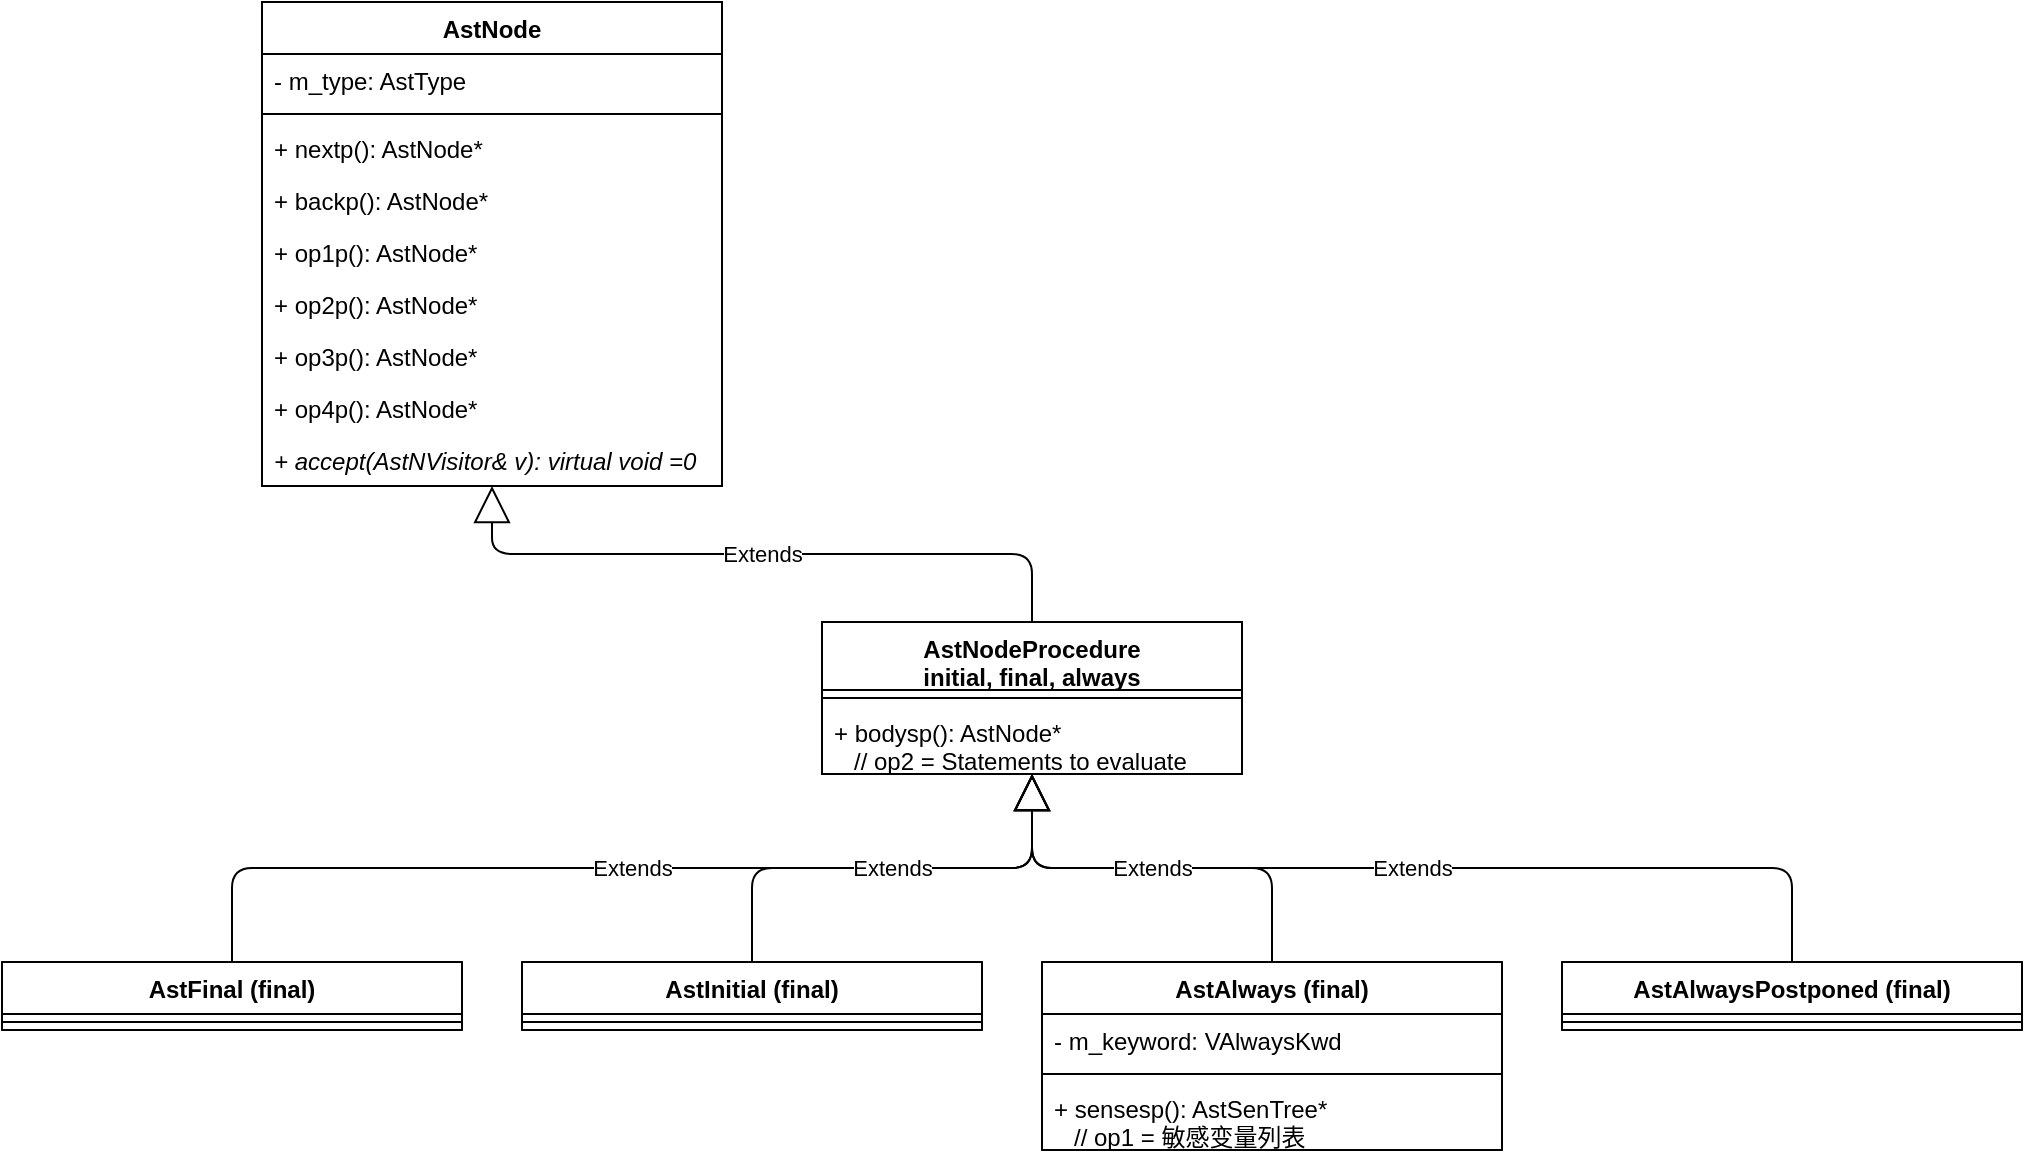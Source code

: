<mxfile version="14.7.6" type="github">
  <diagram id="9aObbopk2_8K__T5wmWl" name="第 1 页">
    <mxGraphModel dx="1422" dy="762" grid="1" gridSize="10" guides="1" tooltips="1" connect="1" arrows="1" fold="1" page="1" pageScale="1" pageWidth="1169" pageHeight="827" math="0" shadow="0">
      <root>
        <mxCell id="0" />
        <mxCell id="1" parent="0" />
        <mxCell id="9GE_UGxLUQj9FeQWPnDA-45" value="Extends" style="endArrow=block;endSize=16;endFill=0;html=1;edgeStyle=orthogonalEdgeStyle;exitX=0.5;exitY=0;exitDx=0;exitDy=0;" edge="1" parent="1" source="9GE_UGxLUQj9FeQWPnDA-37" target="9GE_UGxLUQj9FeQWPnDA-10">
          <mxGeometry width="160" relative="1" as="geometry">
            <mxPoint x="685" y="470.0" as="sourcePoint" />
            <mxPoint x="565" y="406.0" as="targetPoint" />
          </mxGeometry>
        </mxCell>
        <mxCell id="9GE_UGxLUQj9FeQWPnDA-1" value="AstNode" style="swimlane;fontStyle=1;align=center;verticalAlign=top;childLayout=stackLayout;horizontal=1;startSize=26;horizontalStack=0;resizeParent=1;resizeParentMax=0;resizeLast=0;collapsible=1;marginBottom=0;" vertex="1" parent="1">
          <mxGeometry x="170" y="10" width="230" height="242" as="geometry" />
        </mxCell>
        <mxCell id="9GE_UGxLUQj9FeQWPnDA-16" value="- m_type: AstType" style="text;strokeColor=none;fillColor=none;align=left;verticalAlign=top;spacingLeft=4;spacingRight=4;overflow=hidden;rotatable=0;points=[[0,0.5],[1,0.5]];portConstraint=eastwest;" vertex="1" parent="9GE_UGxLUQj9FeQWPnDA-1">
          <mxGeometry y="26" width="230" height="26" as="geometry" />
        </mxCell>
        <mxCell id="9GE_UGxLUQj9FeQWPnDA-2" value="" style="line;strokeWidth=1;fillColor=none;align=left;verticalAlign=middle;spacingTop=-1;spacingLeft=3;spacingRight=3;rotatable=0;labelPosition=right;points=[];portConstraint=eastwest;" vertex="1" parent="9GE_UGxLUQj9FeQWPnDA-1">
          <mxGeometry y="52" width="230" height="8" as="geometry" />
        </mxCell>
        <mxCell id="9GE_UGxLUQj9FeQWPnDA-3" value="+ nextp(): AstNode*" style="text;strokeColor=none;fillColor=none;align=left;verticalAlign=top;spacingLeft=4;spacingRight=4;overflow=hidden;rotatable=0;points=[[0,0.5],[1,0.5]];portConstraint=eastwest;" vertex="1" parent="9GE_UGxLUQj9FeQWPnDA-1">
          <mxGeometry y="60" width="230" height="26" as="geometry" />
        </mxCell>
        <mxCell id="9GE_UGxLUQj9FeQWPnDA-4" value="+ backp(): AstNode*" style="text;strokeColor=none;fillColor=none;align=left;verticalAlign=top;spacingLeft=4;spacingRight=4;overflow=hidden;rotatable=0;points=[[0,0.5],[1,0.5]];portConstraint=eastwest;" vertex="1" parent="9GE_UGxLUQj9FeQWPnDA-1">
          <mxGeometry y="86" width="230" height="26" as="geometry" />
        </mxCell>
        <mxCell id="9GE_UGxLUQj9FeQWPnDA-5" value="+ op1p(): AstNode*" style="text;strokeColor=none;fillColor=none;align=left;verticalAlign=top;spacingLeft=4;spacingRight=4;overflow=hidden;rotatable=0;points=[[0,0.5],[1,0.5]];portConstraint=eastwest;" vertex="1" parent="9GE_UGxLUQj9FeQWPnDA-1">
          <mxGeometry y="112" width="230" height="26" as="geometry" />
        </mxCell>
        <mxCell id="9GE_UGxLUQj9FeQWPnDA-6" value="+ op2p(): AstNode*" style="text;strokeColor=none;fillColor=none;align=left;verticalAlign=top;spacingLeft=4;spacingRight=4;overflow=hidden;rotatable=0;points=[[0,0.5],[1,0.5]];portConstraint=eastwest;" vertex="1" parent="9GE_UGxLUQj9FeQWPnDA-1">
          <mxGeometry y="138" width="230" height="26" as="geometry" />
        </mxCell>
        <mxCell id="9GE_UGxLUQj9FeQWPnDA-7" value="+ op3p(): AstNode*" style="text;strokeColor=none;fillColor=none;align=left;verticalAlign=top;spacingLeft=4;spacingRight=4;overflow=hidden;rotatable=0;points=[[0,0.5],[1,0.5]];portConstraint=eastwest;" vertex="1" parent="9GE_UGxLUQj9FeQWPnDA-1">
          <mxGeometry y="164" width="230" height="26" as="geometry" />
        </mxCell>
        <mxCell id="9GE_UGxLUQj9FeQWPnDA-8" value="+ op4p(): AstNode*" style="text;strokeColor=none;fillColor=none;align=left;verticalAlign=top;spacingLeft=4;spacingRight=4;overflow=hidden;rotatable=0;points=[[0,0.5],[1,0.5]];portConstraint=eastwest;" vertex="1" parent="9GE_UGxLUQj9FeQWPnDA-1">
          <mxGeometry y="190" width="230" height="26" as="geometry" />
        </mxCell>
        <mxCell id="9GE_UGxLUQj9FeQWPnDA-9" value="+ accept(AstNVisitor&amp; v): virtual void =0" style="text;strokeColor=none;fillColor=none;align=left;verticalAlign=top;spacingLeft=4;spacingRight=4;overflow=hidden;rotatable=0;points=[[0,0.5],[1,0.5]];portConstraint=eastwest;fontStyle=2" vertex="1" parent="9GE_UGxLUQj9FeQWPnDA-1">
          <mxGeometry y="216" width="230" height="26" as="geometry" />
        </mxCell>
        <mxCell id="9GE_UGxLUQj9FeQWPnDA-10" value="AstNodeProcedure&#xa;initial, final, always" style="swimlane;fontStyle=1;align=center;verticalAlign=top;childLayout=stackLayout;horizontal=1;startSize=34;horizontalStack=0;resizeParent=1;resizeParentMax=0;resizeLast=0;collapsible=1;marginBottom=0;" vertex="1" parent="1">
          <mxGeometry x="450" y="320" width="210" height="76" as="geometry" />
        </mxCell>
        <mxCell id="9GE_UGxLUQj9FeQWPnDA-13" value="" style="line;strokeWidth=1;fillColor=none;align=left;verticalAlign=middle;spacingTop=-1;spacingLeft=3;spacingRight=3;rotatable=0;labelPosition=right;points=[];portConstraint=eastwest;" vertex="1" parent="9GE_UGxLUQj9FeQWPnDA-10">
          <mxGeometry y="34" width="210" height="8" as="geometry" />
        </mxCell>
        <mxCell id="9GE_UGxLUQj9FeQWPnDA-14" value="+ bodysp(): AstNode*&#xa;   // op2 = Statements to evaluate" style="text;strokeColor=none;fillColor=none;align=left;verticalAlign=top;spacingLeft=4;spacingRight=4;overflow=hidden;rotatable=0;points=[[0,0.5],[1,0.5]];portConstraint=eastwest;" vertex="1" parent="9GE_UGxLUQj9FeQWPnDA-10">
          <mxGeometry y="42" width="210" height="34" as="geometry" />
        </mxCell>
        <mxCell id="9GE_UGxLUQj9FeQWPnDA-15" value="Extends" style="endArrow=block;endSize=16;endFill=0;html=1;edgeStyle=orthogonalEdgeStyle;exitX=0.5;exitY=0;exitDx=0;exitDy=0;" edge="1" parent="1" source="9GE_UGxLUQj9FeQWPnDA-10" target="9GE_UGxLUQj9FeQWPnDA-1">
          <mxGeometry width="160" relative="1" as="geometry">
            <mxPoint x="1115.0" y="796" as="sourcePoint" />
            <mxPoint x="1285.0" y="666.0" as="targetPoint" />
          </mxGeometry>
        </mxCell>
        <mxCell id="9GE_UGxLUQj9FeQWPnDA-23" value="AstFinal (final)" style="swimlane;fontStyle=1;align=center;verticalAlign=top;childLayout=stackLayout;horizontal=1;startSize=26;horizontalStack=0;resizeParent=1;resizeParentMax=0;resizeLast=0;collapsible=1;marginBottom=0;" vertex="1" parent="1">
          <mxGeometry x="40" y="490" width="230" height="34" as="geometry" />
        </mxCell>
        <mxCell id="9GE_UGxLUQj9FeQWPnDA-25" value="" style="line;strokeWidth=1;fillColor=none;align=left;verticalAlign=middle;spacingTop=-1;spacingLeft=3;spacingRight=3;rotatable=0;labelPosition=right;points=[];portConstraint=eastwest;" vertex="1" parent="9GE_UGxLUQj9FeQWPnDA-23">
          <mxGeometry y="26" width="230" height="8" as="geometry" />
        </mxCell>
        <mxCell id="9GE_UGxLUQj9FeQWPnDA-33" value="AstInitial (final)" style="swimlane;fontStyle=1;align=center;verticalAlign=top;childLayout=stackLayout;horizontal=1;startSize=26;horizontalStack=0;resizeParent=1;resizeParentMax=0;resizeLast=0;collapsible=1;marginBottom=0;" vertex="1" parent="1">
          <mxGeometry x="300" y="490" width="230" height="34" as="geometry" />
        </mxCell>
        <mxCell id="9GE_UGxLUQj9FeQWPnDA-34" value="" style="line;strokeWidth=1;fillColor=none;align=left;verticalAlign=middle;spacingTop=-1;spacingLeft=3;spacingRight=3;rotatable=0;labelPosition=right;points=[];portConstraint=eastwest;" vertex="1" parent="9GE_UGxLUQj9FeQWPnDA-33">
          <mxGeometry y="26" width="230" height="8" as="geometry" />
        </mxCell>
        <mxCell id="9GE_UGxLUQj9FeQWPnDA-35" value="AstAlways (final)" style="swimlane;fontStyle=1;align=center;verticalAlign=top;childLayout=stackLayout;horizontal=1;startSize=26;horizontalStack=0;resizeParent=1;resizeParentMax=0;resizeLast=0;collapsible=1;marginBottom=0;" vertex="1" parent="1">
          <mxGeometry x="560" y="490" width="230" height="94" as="geometry" />
        </mxCell>
        <mxCell id="9GE_UGxLUQj9FeQWPnDA-40" value="- m_keyword: VAlwaysKwd" style="text;strokeColor=none;fillColor=none;align=left;verticalAlign=top;spacingLeft=4;spacingRight=4;overflow=hidden;rotatable=0;points=[[0,0.5],[1,0.5]];portConstraint=eastwest;" vertex="1" parent="9GE_UGxLUQj9FeQWPnDA-35">
          <mxGeometry y="26" width="230" height="26" as="geometry" />
        </mxCell>
        <mxCell id="9GE_UGxLUQj9FeQWPnDA-36" value="" style="line;strokeWidth=1;fillColor=none;align=left;verticalAlign=middle;spacingTop=-1;spacingLeft=3;spacingRight=3;rotatable=0;labelPosition=right;points=[];portConstraint=eastwest;" vertex="1" parent="9GE_UGxLUQj9FeQWPnDA-35">
          <mxGeometry y="52" width="230" height="8" as="geometry" />
        </mxCell>
        <mxCell id="9GE_UGxLUQj9FeQWPnDA-41" value="+ sensesp(): AstSenTree*&#xa;   // op1 = 敏感变量列表" style="text;strokeColor=none;fillColor=none;align=left;verticalAlign=top;spacingLeft=4;spacingRight=4;overflow=hidden;rotatable=0;points=[[0,0.5],[1,0.5]];portConstraint=eastwest;" vertex="1" parent="9GE_UGxLUQj9FeQWPnDA-35">
          <mxGeometry y="60" width="230" height="34" as="geometry" />
        </mxCell>
        <mxCell id="9GE_UGxLUQj9FeQWPnDA-37" value="AstAlwaysPostponed (final)" style="swimlane;fontStyle=1;align=center;verticalAlign=top;childLayout=stackLayout;horizontal=1;startSize=26;horizontalStack=0;resizeParent=1;resizeParentMax=0;resizeLast=0;collapsible=1;marginBottom=0;" vertex="1" parent="1">
          <mxGeometry x="820" y="490" width="230" height="34" as="geometry" />
        </mxCell>
        <mxCell id="9GE_UGxLUQj9FeQWPnDA-38" value="" style="line;strokeWidth=1;fillColor=none;align=left;verticalAlign=middle;spacingTop=-1;spacingLeft=3;spacingRight=3;rotatable=0;labelPosition=right;points=[];portConstraint=eastwest;" vertex="1" parent="9GE_UGxLUQj9FeQWPnDA-37">
          <mxGeometry y="26" width="230" height="8" as="geometry" />
        </mxCell>
        <mxCell id="9GE_UGxLUQj9FeQWPnDA-42" value="Extends" style="endArrow=block;endSize=16;endFill=0;html=1;edgeStyle=orthogonalEdgeStyle;exitX=0.5;exitY=0;exitDx=0;exitDy=0;" edge="1" parent="1" source="9GE_UGxLUQj9FeQWPnDA-23" target="9GE_UGxLUQj9FeQWPnDA-10">
          <mxGeometry width="160" relative="1" as="geometry">
            <mxPoint x="565" y="330.0" as="sourcePoint" />
            <mxPoint x="295" y="262" as="targetPoint" />
          </mxGeometry>
        </mxCell>
        <mxCell id="9GE_UGxLUQj9FeQWPnDA-43" value="Extends" style="endArrow=block;endSize=16;endFill=0;html=1;edgeStyle=orthogonalEdgeStyle;exitX=0.5;exitY=0;exitDx=0;exitDy=0;" edge="1" parent="1" source="9GE_UGxLUQj9FeQWPnDA-33" target="9GE_UGxLUQj9FeQWPnDA-10">
          <mxGeometry width="160" relative="1" as="geometry">
            <mxPoint x="165" y="470.0" as="sourcePoint" />
            <mxPoint x="565" y="406.0" as="targetPoint" />
          </mxGeometry>
        </mxCell>
        <mxCell id="9GE_UGxLUQj9FeQWPnDA-44" value="Extends" style="endArrow=block;endSize=16;endFill=0;html=1;edgeStyle=orthogonalEdgeStyle;" edge="1" parent="1" source="9GE_UGxLUQj9FeQWPnDA-35" target="9GE_UGxLUQj9FeQWPnDA-10">
          <mxGeometry width="160" relative="1" as="geometry">
            <mxPoint x="425" y="470.0" as="sourcePoint" />
            <mxPoint x="565" y="406.0" as="targetPoint" />
          </mxGeometry>
        </mxCell>
      </root>
    </mxGraphModel>
  </diagram>
</mxfile>
